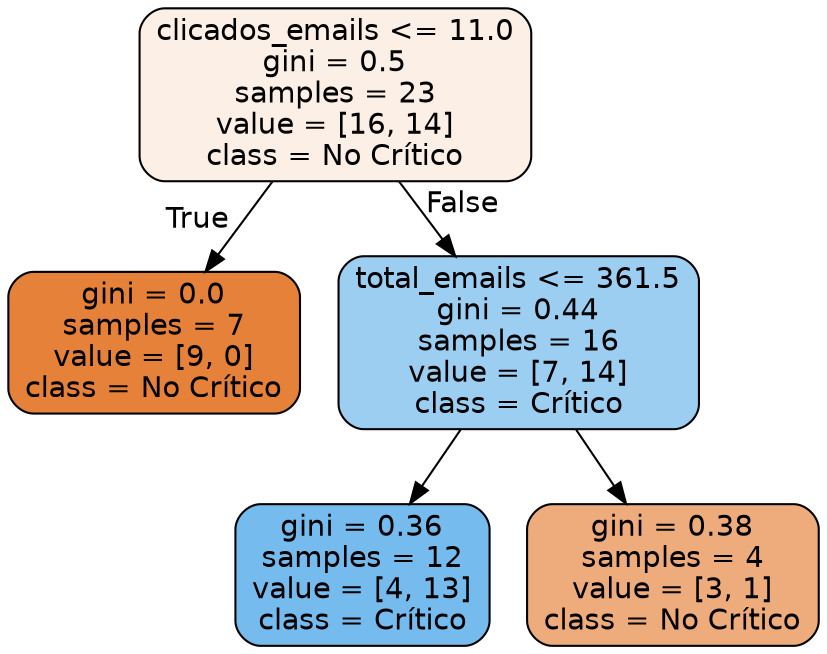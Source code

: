 digraph Tree {
node [shape=box, style="filled, rounded", color="black", fontname="helvetica"] ;
edge [fontname="helvetica"] ;
0 [label="clicados_emails <= 11.0\ngini = 0.5\nsamples = 23\nvalue = [16, 14]\nclass = No Crítico", fillcolor="#fcefe6"] ;
1 [label="gini = 0.0\nsamples = 7\nvalue = [9, 0]\nclass = No Crítico", fillcolor="#e58139"] ;
0 -> 1 [labeldistance=2.5, labelangle=45, headlabel="True"] ;
2 [label="total_emails <= 361.5\ngini = 0.44\nsamples = 16\nvalue = [7, 14]\nclass = Crítico", fillcolor="#9ccef2"] ;
0 -> 2 [labeldistance=2.5, labelangle=-45, headlabel="False"] ;
3 [label="gini = 0.36\nsamples = 12\nvalue = [4, 13]\nclass = Crítico", fillcolor="#76bbed"] ;
2 -> 3 ;
4 [label="gini = 0.38\nsamples = 4\nvalue = [3, 1]\nclass = No Crítico", fillcolor="#eeab7b"] ;
2 -> 4 ;
}
